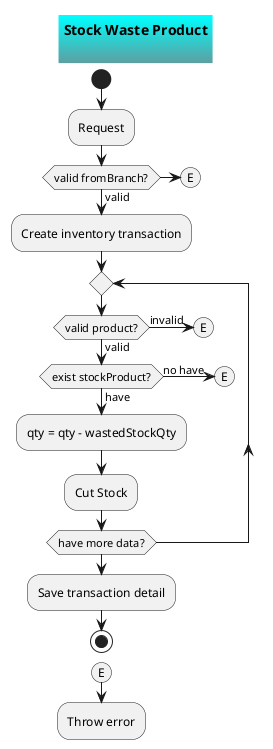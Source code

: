 @startuml
skinparam titleBackgroundColor Aqua-CadetBlue
skinparam TitleFontSize 14
title **Stock Waste Product**\n

start
:Request;
if(valid fromBranch?) then(valid)
    :Create inventory transaction;
    repeat
        if(valid product?) then(valid)
            if(exist stockProduct?) then(have)
                :qty = qty - wastedStockQty;
                :Cut Stock;
            else(no have)
                (E)
                detach
            endif
        else(invalid)
            (E)
            detach
        endif
    repeat while(have more data?)
    :Save transaction detail;
else 
    (E)
    detach
endif
stop

(E)
:Throw error;

@enduml